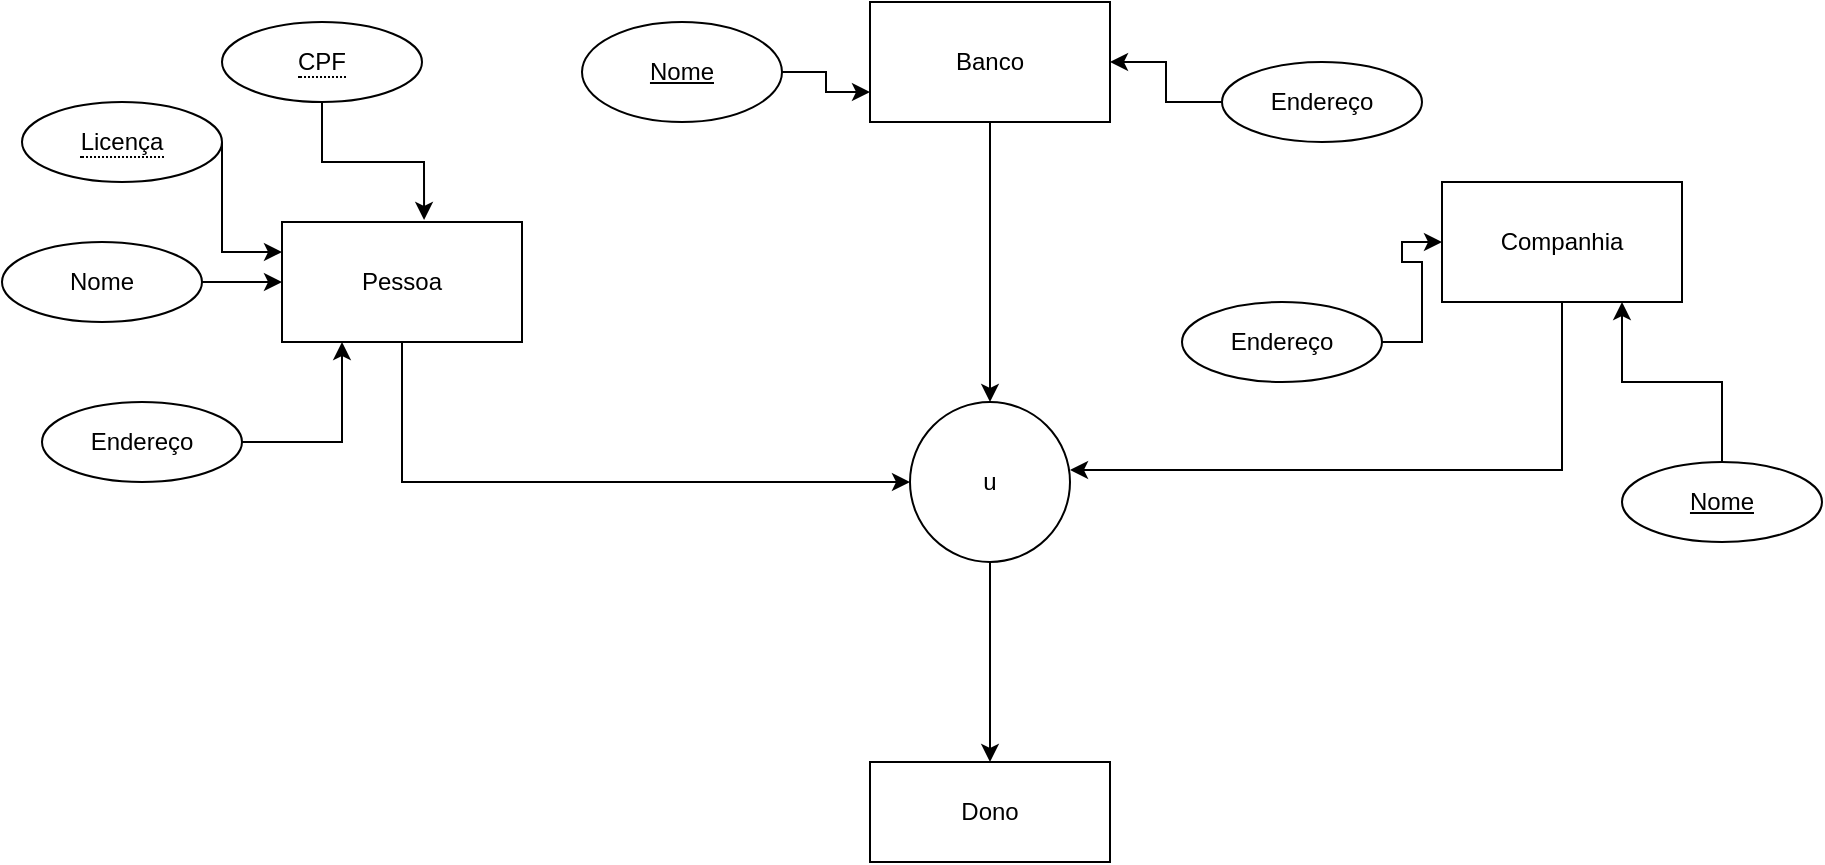 <mxfile version="20.8.23" type="device"><diagram name="Página-1" id="ZKqpGOqHZ-vnxNP6f_Ma"><mxGraphModel dx="1707" dy="452" grid="1" gridSize="10" guides="1" tooltips="1" connect="1" arrows="1" fold="1" page="1" pageScale="1" pageWidth="827" pageHeight="1169" math="0" shadow="0"><root><mxCell id="0"/><mxCell id="1" parent="0"/><mxCell id="Z5pGjTC0JwG0LCR925Ho-5" style="edgeStyle=orthogonalEdgeStyle;rounded=0;orthogonalLoop=1;jettySize=auto;html=1;" edge="1" parent="1" source="Z5pGjTC0JwG0LCR925Ho-1" target="Z5pGjTC0JwG0LCR925Ho-4"><mxGeometry relative="1" as="geometry"><Array as="points"><mxPoint x="160" y="240"/></Array></mxGeometry></mxCell><mxCell id="Z5pGjTC0JwG0LCR925Ho-1" value="Pessoa" style="rounded=0;whiteSpace=wrap;html=1;" vertex="1" parent="1"><mxGeometry x="100" y="110" width="120" height="60" as="geometry"/></mxCell><mxCell id="Z5pGjTC0JwG0LCR925Ho-6" style="edgeStyle=orthogonalEdgeStyle;rounded=0;orthogonalLoop=1;jettySize=auto;html=1;" edge="1" parent="1" source="Z5pGjTC0JwG0LCR925Ho-2" target="Z5pGjTC0JwG0LCR925Ho-4"><mxGeometry relative="1" as="geometry"/></mxCell><mxCell id="Z5pGjTC0JwG0LCR925Ho-2" value="Banco" style="rounded=0;whiteSpace=wrap;html=1;" vertex="1" parent="1"><mxGeometry x="394" width="120" height="60" as="geometry"/></mxCell><mxCell id="Z5pGjTC0JwG0LCR925Ho-7" style="edgeStyle=orthogonalEdgeStyle;rounded=0;orthogonalLoop=1;jettySize=auto;html=1;entryX=1;entryY=0.425;entryDx=0;entryDy=0;entryPerimeter=0;" edge="1" parent="1" source="Z5pGjTC0JwG0LCR925Ho-3" target="Z5pGjTC0JwG0LCR925Ho-4"><mxGeometry relative="1" as="geometry"><Array as="points"><mxPoint x="740" y="234"/></Array></mxGeometry></mxCell><mxCell id="Z5pGjTC0JwG0LCR925Ho-3" value="Companhia" style="rounded=0;whiteSpace=wrap;html=1;" vertex="1" parent="1"><mxGeometry x="680" y="90" width="120" height="60" as="geometry"/></mxCell><mxCell id="Z5pGjTC0JwG0LCR925Ho-9" style="edgeStyle=orthogonalEdgeStyle;rounded=0;orthogonalLoop=1;jettySize=auto;html=1;entryX=0.5;entryY=0;entryDx=0;entryDy=0;" edge="1" parent="1" source="Z5pGjTC0JwG0LCR925Ho-4" target="Z5pGjTC0JwG0LCR925Ho-8"><mxGeometry relative="1" as="geometry"/></mxCell><mxCell id="Z5pGjTC0JwG0LCR925Ho-4" value="u" style="ellipse;whiteSpace=wrap;html=1;aspect=fixed;" vertex="1" parent="1"><mxGeometry x="414" y="200" width="80" height="80" as="geometry"/></mxCell><mxCell id="Z5pGjTC0JwG0LCR925Ho-8" value="Dono" style="rounded=0;whiteSpace=wrap;html=1;" vertex="1" parent="1"><mxGeometry x="394" y="380" width="120" height="50" as="geometry"/></mxCell><mxCell id="Z5pGjTC0JwG0LCR925Ho-12" style="edgeStyle=orthogonalEdgeStyle;rounded=0;orthogonalLoop=1;jettySize=auto;html=1;entryX=0;entryY=0.25;entryDx=0;entryDy=0;" edge="1" parent="1" source="Z5pGjTC0JwG0LCR925Ho-10" target="Z5pGjTC0JwG0LCR925Ho-1"><mxGeometry relative="1" as="geometry"><Array as="points"><mxPoint x="70" y="125"/></Array></mxGeometry></mxCell><mxCell id="Z5pGjTC0JwG0LCR925Ho-10" value="&lt;span style=&quot;border-bottom: 1px dotted&quot;&gt;Licença&lt;/span&gt;" style="ellipse;whiteSpace=wrap;html=1;align=center;" vertex="1" parent="1"><mxGeometry x="-30" y="50" width="100" height="40" as="geometry"/></mxCell><mxCell id="Z5pGjTC0JwG0LCR925Ho-13" style="edgeStyle=orthogonalEdgeStyle;rounded=0;orthogonalLoop=1;jettySize=auto;html=1;entryX=0.592;entryY=-0.017;entryDx=0;entryDy=0;entryPerimeter=0;" edge="1" parent="1" source="Z5pGjTC0JwG0LCR925Ho-11" target="Z5pGjTC0JwG0LCR925Ho-1"><mxGeometry relative="1" as="geometry"/></mxCell><mxCell id="Z5pGjTC0JwG0LCR925Ho-11" value="&lt;span style=&quot;border-bottom: 1px dotted&quot;&gt;CPF&lt;/span&gt;" style="ellipse;whiteSpace=wrap;html=1;align=center;" vertex="1" parent="1"><mxGeometry x="70" y="10" width="100" height="40" as="geometry"/></mxCell><mxCell id="Z5pGjTC0JwG0LCR925Ho-16" style="edgeStyle=orthogonalEdgeStyle;rounded=0;orthogonalLoop=1;jettySize=auto;html=1;" edge="1" parent="1" source="Z5pGjTC0JwG0LCR925Ho-14" target="Z5pGjTC0JwG0LCR925Ho-1"><mxGeometry relative="1" as="geometry"/></mxCell><mxCell id="Z5pGjTC0JwG0LCR925Ho-14" value="Nome" style="ellipse;whiteSpace=wrap;html=1;align=center;" vertex="1" parent="1"><mxGeometry x="-40" y="120" width="100" height="40" as="geometry"/></mxCell><mxCell id="Z5pGjTC0JwG0LCR925Ho-20" style="edgeStyle=orthogonalEdgeStyle;rounded=0;orthogonalLoop=1;jettySize=auto;html=1;entryX=0.25;entryY=1;entryDx=0;entryDy=0;" edge="1" parent="1" source="Z5pGjTC0JwG0LCR925Ho-19" target="Z5pGjTC0JwG0LCR925Ho-1"><mxGeometry relative="1" as="geometry"/></mxCell><mxCell id="Z5pGjTC0JwG0LCR925Ho-19" value="Endereço" style="ellipse;whiteSpace=wrap;html=1;align=center;" vertex="1" parent="1"><mxGeometry x="-20" y="200" width="100" height="40" as="geometry"/></mxCell><mxCell id="Z5pGjTC0JwG0LCR925Ho-22" style="edgeStyle=orthogonalEdgeStyle;rounded=0;orthogonalLoop=1;jettySize=auto;html=1;entryX=1;entryY=0.5;entryDx=0;entryDy=0;" edge="1" parent="1" source="Z5pGjTC0JwG0LCR925Ho-21" target="Z5pGjTC0JwG0LCR925Ho-2"><mxGeometry relative="1" as="geometry"/></mxCell><mxCell id="Z5pGjTC0JwG0LCR925Ho-21" value="Endereço" style="ellipse;whiteSpace=wrap;html=1;align=center;" vertex="1" parent="1"><mxGeometry x="570" y="30" width="100" height="40" as="geometry"/></mxCell><mxCell id="Z5pGjTC0JwG0LCR925Ho-24" style="edgeStyle=orthogonalEdgeStyle;rounded=0;orthogonalLoop=1;jettySize=auto;html=1;entryX=0;entryY=0.75;entryDx=0;entryDy=0;" edge="1" parent="1" source="Z5pGjTC0JwG0LCR925Ho-23" target="Z5pGjTC0JwG0LCR925Ho-2"><mxGeometry relative="1" as="geometry"/></mxCell><mxCell id="Z5pGjTC0JwG0LCR925Ho-23" value="Nome" style="ellipse;whiteSpace=wrap;html=1;align=center;fontStyle=4;" vertex="1" parent="1"><mxGeometry x="250" y="10" width="100" height="50" as="geometry"/></mxCell><mxCell id="Z5pGjTC0JwG0LCR925Ho-27" style="edgeStyle=orthogonalEdgeStyle;rounded=0;orthogonalLoop=1;jettySize=auto;html=1;entryX=0.75;entryY=1;entryDx=0;entryDy=0;" edge="1" parent="1" source="Z5pGjTC0JwG0LCR925Ho-25" target="Z5pGjTC0JwG0LCR925Ho-3"><mxGeometry relative="1" as="geometry"/></mxCell><mxCell id="Z5pGjTC0JwG0LCR925Ho-25" value="Nome" style="ellipse;whiteSpace=wrap;html=1;align=center;fontStyle=4;" vertex="1" parent="1"><mxGeometry x="770" y="230" width="100" height="40" as="geometry"/></mxCell><mxCell id="Z5pGjTC0JwG0LCR925Ho-28" style="edgeStyle=orthogonalEdgeStyle;rounded=0;orthogonalLoop=1;jettySize=auto;html=1;entryX=0;entryY=0.5;entryDx=0;entryDy=0;" edge="1" parent="1" source="Z5pGjTC0JwG0LCR925Ho-26" target="Z5pGjTC0JwG0LCR925Ho-3"><mxGeometry relative="1" as="geometry"/></mxCell><mxCell id="Z5pGjTC0JwG0LCR925Ho-26" value="Endereço" style="ellipse;whiteSpace=wrap;html=1;align=center;" vertex="1" parent="1"><mxGeometry x="550" y="150" width="100" height="40" as="geometry"/></mxCell></root></mxGraphModel></diagram></mxfile>